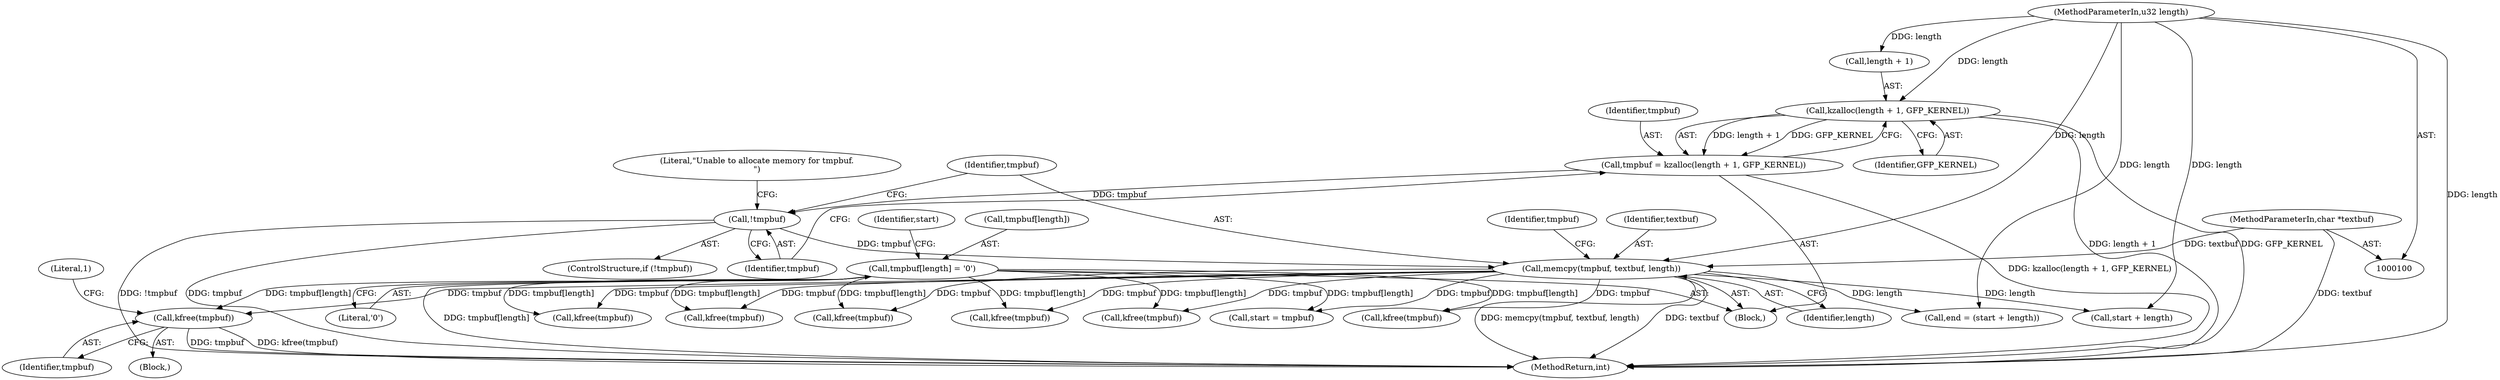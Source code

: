 digraph "0_linux_cea4dcfdad926a27a18e188720efe0f2c9403456_0@API" {
"1000193" [label="(Call,kfree(tmpbuf))"];
"1000142" [label="(Call,tmpbuf[length] = '\0')"];
"1000138" [label="(Call,memcpy(tmpbuf, textbuf, length))"];
"1000130" [label="(Call,!tmpbuf)"];
"1000122" [label="(Call,tmpbuf = kzalloc(length + 1, GFP_KERNEL))"];
"1000124" [label="(Call,kzalloc(length + 1, GFP_KERNEL))"];
"1000104" [label="(MethodParameterIn,u32 length)"];
"1000103" [label="(MethodParameterIn,char *textbuf)"];
"1000263" [label="(Call,kfree(tmpbuf))"];
"1000138" [label="(Call,memcpy(tmpbuf, textbuf, length))"];
"1000104" [label="(MethodParameterIn,u32 length)"];
"1000150" [label="(Call,end = (start + length))"];
"1000103" [label="(MethodParameterIn,char *textbuf)"];
"1000129" [label="(ControlStructure,if (!tmpbuf))"];
"1000128" [label="(Identifier,GFP_KERNEL)"];
"1000146" [label="(Literal,'\0')"];
"1000142" [label="(Call,tmpbuf[length] = '\0')"];
"1000122" [label="(Call,tmpbuf = kzalloc(length + 1, GFP_KERNEL))"];
"1000280" [label="(Call,kfree(tmpbuf))"];
"1000194" [label="(Identifier,tmpbuf)"];
"1000130" [label="(Call,!tmpbuf)"];
"1000148" [label="(Identifier,start)"];
"1000216" [label="(Call,kfree(tmpbuf))"];
"1000192" [label="(Block,)"];
"1000125" [label="(Call,length + 1)"];
"1000291" [label="(MethodReturn,int)"];
"1000143" [label="(Call,tmpbuf[length])"];
"1000140" [label="(Identifier,textbuf)"];
"1000196" [label="(Literal,1)"];
"1000134" [label="(Literal,\"Unable to allocate memory for tmpbuf.\n\")"];
"1000131" [label="(Identifier,tmpbuf)"];
"1000141" [label="(Identifier,length)"];
"1000173" [label="(Call,kfree(tmpbuf))"];
"1000238" [label="(Call,kfree(tmpbuf))"];
"1000147" [label="(Call,start = tmpbuf)"];
"1000287" [label="(Call,kfree(tmpbuf))"];
"1000193" [label="(Call,kfree(tmpbuf))"];
"1000152" [label="(Call,start + length)"];
"1000139" [label="(Identifier,tmpbuf)"];
"1000106" [label="(Block,)"];
"1000144" [label="(Identifier,tmpbuf)"];
"1000123" [label="(Identifier,tmpbuf)"];
"1000124" [label="(Call,kzalloc(length + 1, GFP_KERNEL))"];
"1000193" -> "1000192"  [label="AST: "];
"1000193" -> "1000194"  [label="CFG: "];
"1000194" -> "1000193"  [label="AST: "];
"1000196" -> "1000193"  [label="CFG: "];
"1000193" -> "1000291"  [label="DDG: tmpbuf"];
"1000193" -> "1000291"  [label="DDG: kfree(tmpbuf)"];
"1000142" -> "1000193"  [label="DDG: tmpbuf[length]"];
"1000138" -> "1000193"  [label="DDG: tmpbuf"];
"1000142" -> "1000106"  [label="AST: "];
"1000142" -> "1000146"  [label="CFG: "];
"1000143" -> "1000142"  [label="AST: "];
"1000146" -> "1000142"  [label="AST: "];
"1000148" -> "1000142"  [label="CFG: "];
"1000142" -> "1000291"  [label="DDG: tmpbuf[length]"];
"1000142" -> "1000147"  [label="DDG: tmpbuf[length]"];
"1000142" -> "1000173"  [label="DDG: tmpbuf[length]"];
"1000142" -> "1000216"  [label="DDG: tmpbuf[length]"];
"1000142" -> "1000238"  [label="DDG: tmpbuf[length]"];
"1000142" -> "1000263"  [label="DDG: tmpbuf[length]"];
"1000142" -> "1000280"  [label="DDG: tmpbuf[length]"];
"1000142" -> "1000287"  [label="DDG: tmpbuf[length]"];
"1000138" -> "1000106"  [label="AST: "];
"1000138" -> "1000141"  [label="CFG: "];
"1000139" -> "1000138"  [label="AST: "];
"1000140" -> "1000138"  [label="AST: "];
"1000141" -> "1000138"  [label="AST: "];
"1000144" -> "1000138"  [label="CFG: "];
"1000138" -> "1000291"  [label="DDG: textbuf"];
"1000138" -> "1000291"  [label="DDG: memcpy(tmpbuf, textbuf, length)"];
"1000130" -> "1000138"  [label="DDG: tmpbuf"];
"1000103" -> "1000138"  [label="DDG: textbuf"];
"1000104" -> "1000138"  [label="DDG: length"];
"1000138" -> "1000147"  [label="DDG: tmpbuf"];
"1000138" -> "1000150"  [label="DDG: length"];
"1000138" -> "1000152"  [label="DDG: length"];
"1000138" -> "1000173"  [label="DDG: tmpbuf"];
"1000138" -> "1000216"  [label="DDG: tmpbuf"];
"1000138" -> "1000238"  [label="DDG: tmpbuf"];
"1000138" -> "1000263"  [label="DDG: tmpbuf"];
"1000138" -> "1000280"  [label="DDG: tmpbuf"];
"1000138" -> "1000287"  [label="DDG: tmpbuf"];
"1000130" -> "1000129"  [label="AST: "];
"1000130" -> "1000131"  [label="CFG: "];
"1000131" -> "1000130"  [label="AST: "];
"1000134" -> "1000130"  [label="CFG: "];
"1000139" -> "1000130"  [label="CFG: "];
"1000130" -> "1000291"  [label="DDG: !tmpbuf"];
"1000130" -> "1000291"  [label="DDG: tmpbuf"];
"1000122" -> "1000130"  [label="DDG: tmpbuf"];
"1000122" -> "1000106"  [label="AST: "];
"1000122" -> "1000124"  [label="CFG: "];
"1000123" -> "1000122"  [label="AST: "];
"1000124" -> "1000122"  [label="AST: "];
"1000131" -> "1000122"  [label="CFG: "];
"1000122" -> "1000291"  [label="DDG: kzalloc(length + 1, GFP_KERNEL)"];
"1000124" -> "1000122"  [label="DDG: length + 1"];
"1000124" -> "1000122"  [label="DDG: GFP_KERNEL"];
"1000124" -> "1000128"  [label="CFG: "];
"1000125" -> "1000124"  [label="AST: "];
"1000128" -> "1000124"  [label="AST: "];
"1000124" -> "1000291"  [label="DDG: length + 1"];
"1000124" -> "1000291"  [label="DDG: GFP_KERNEL"];
"1000104" -> "1000124"  [label="DDG: length"];
"1000104" -> "1000100"  [label="AST: "];
"1000104" -> "1000291"  [label="DDG: length"];
"1000104" -> "1000125"  [label="DDG: length"];
"1000104" -> "1000150"  [label="DDG: length"];
"1000104" -> "1000152"  [label="DDG: length"];
"1000103" -> "1000100"  [label="AST: "];
"1000103" -> "1000291"  [label="DDG: textbuf"];
}
